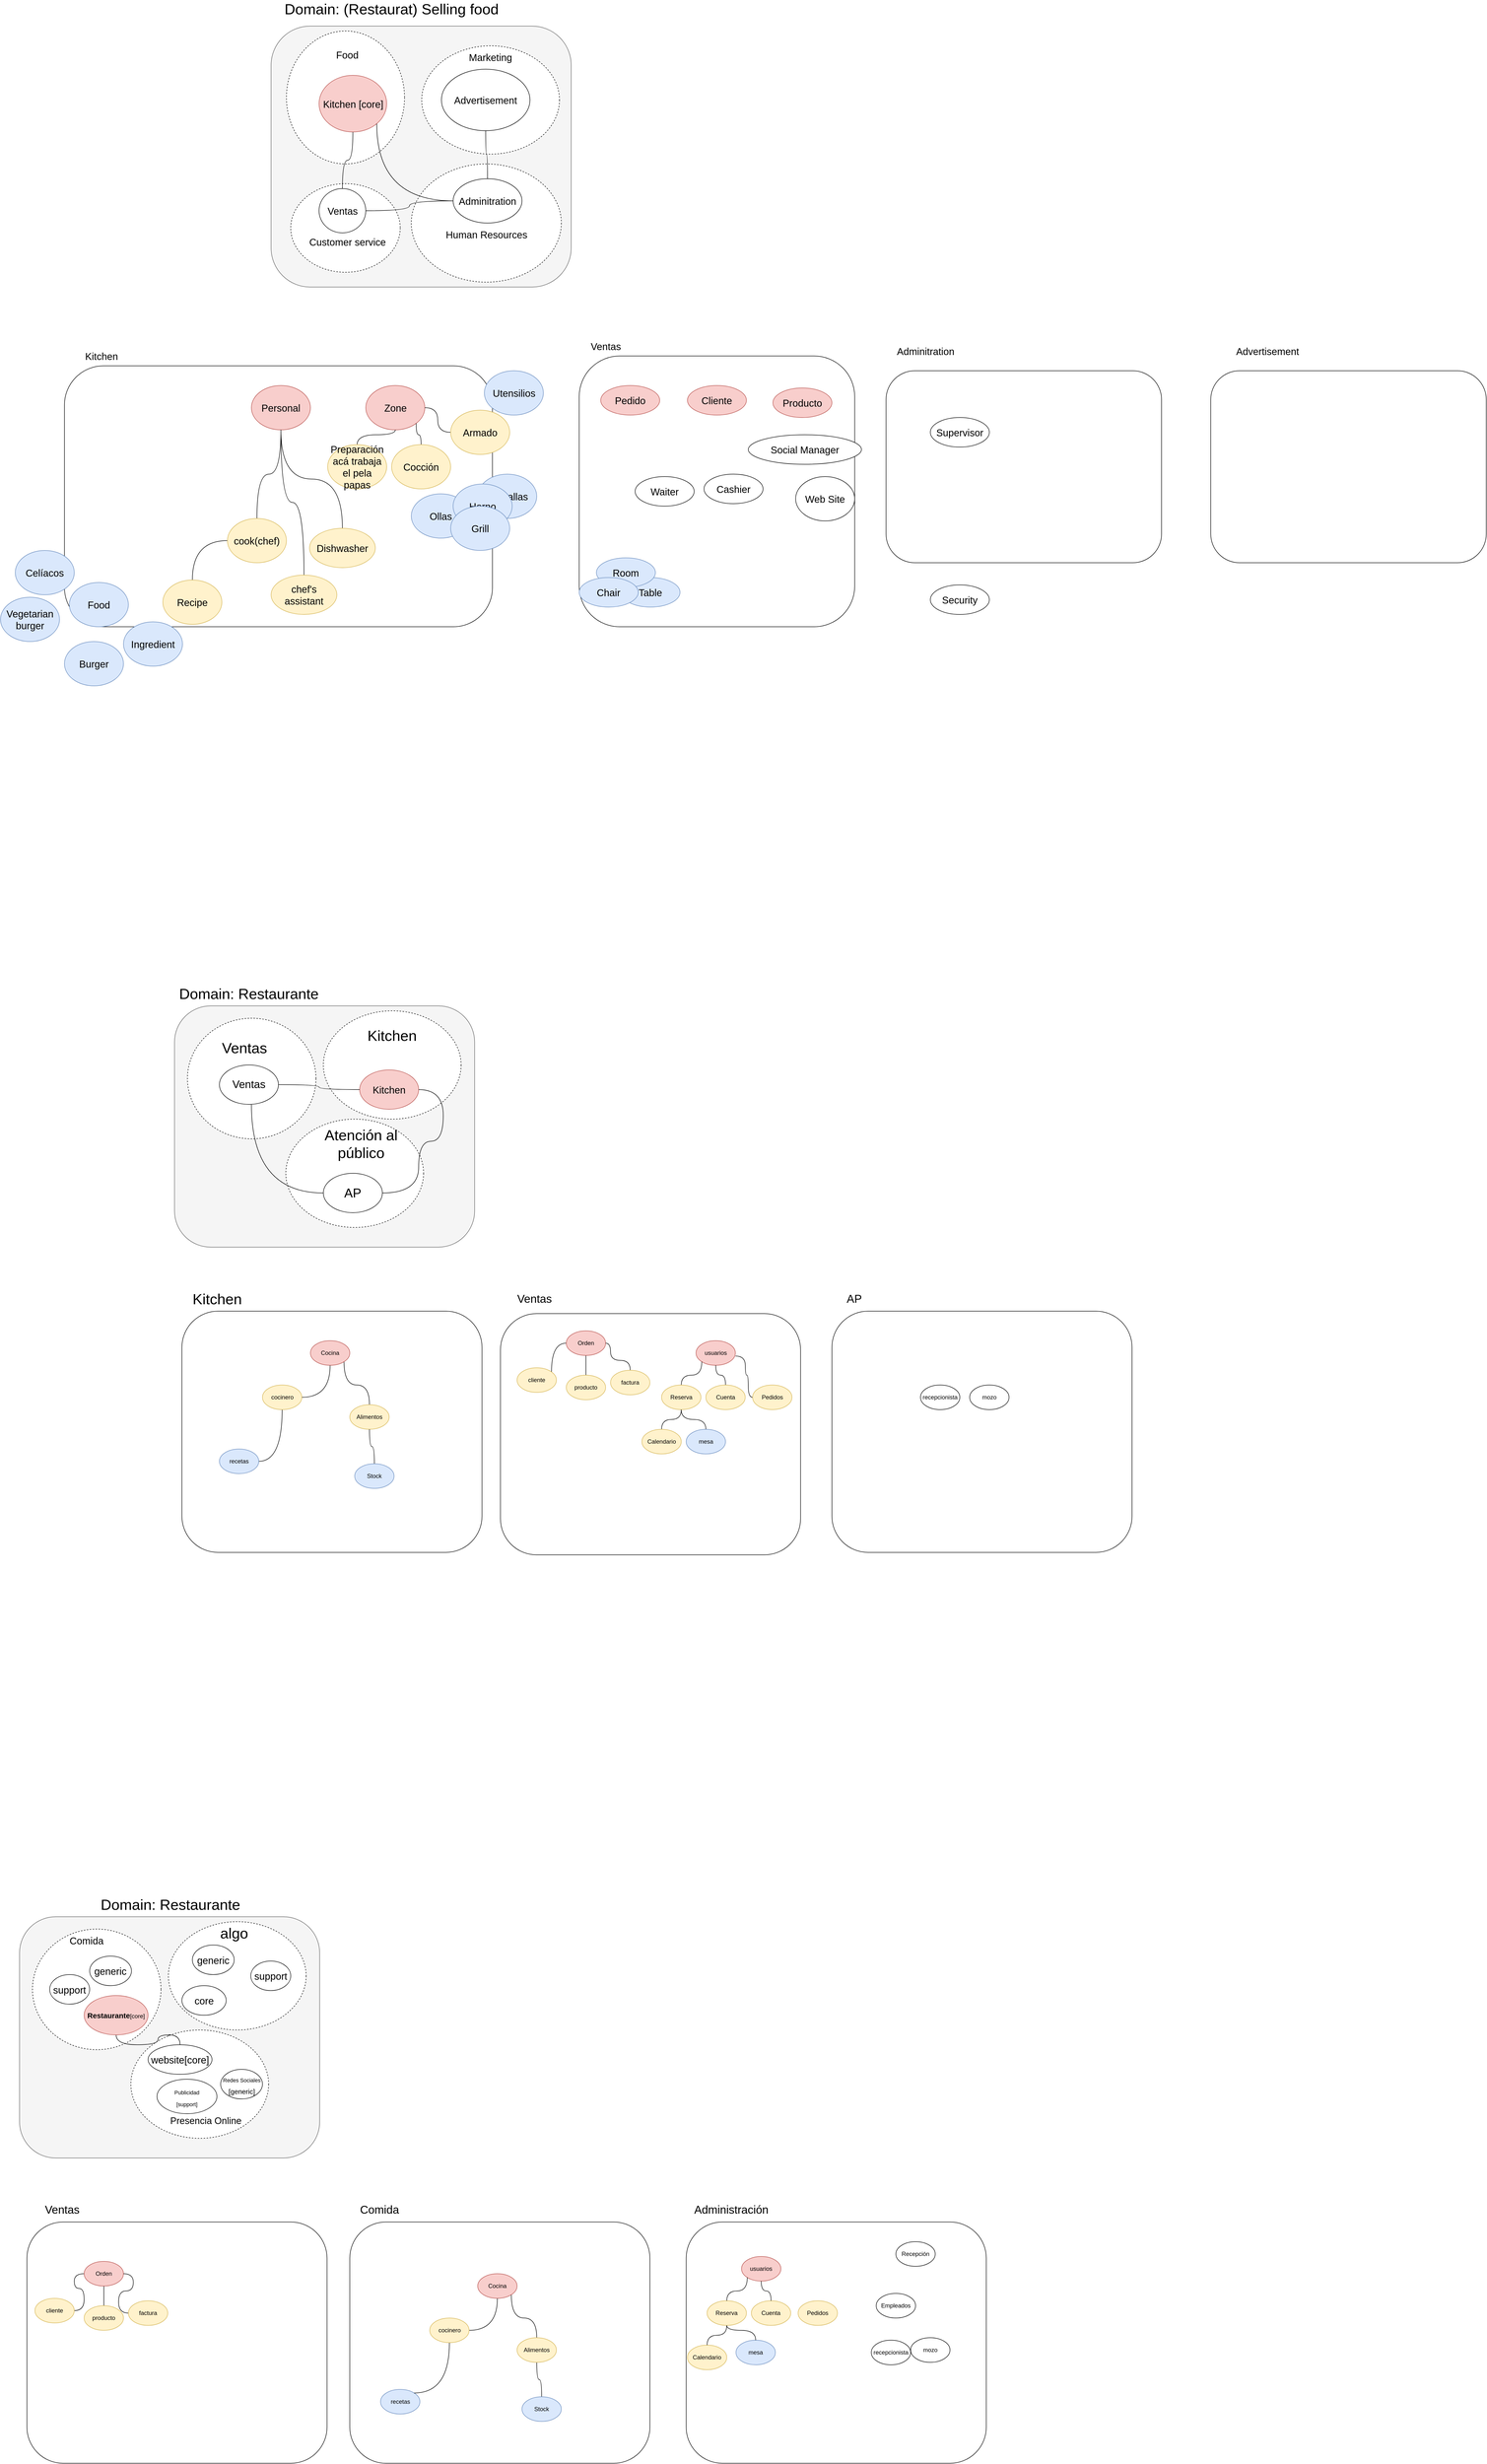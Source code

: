 <mxfile version="20.2.0" type="github" pages="3">
  <diagram id="0bSmpJjXT4QHC9Z0yinY" name="Análisis">
    <mxGraphModel dx="1831" dy="546" grid="1" gridSize="10" guides="1" tooltips="1" connect="1" arrows="1" fold="1" page="1" pageScale="1" pageWidth="850" pageHeight="1100" math="0" shadow="0">
      <root>
        <mxCell id="0" />
        <mxCell id="1" parent="0" />
        <mxCell id="0j5r0Ggs8z3PcVSd7wvj-18" value="" style="rounded=1;whiteSpace=wrap;html=1;fontSize=20;fillColor=#f5f5f5;fontColor=#333333;strokeColor=#666666;" vertex="1" parent="1">
          <mxGeometry x="-16.25" y="2330" width="610" height="490" as="geometry" />
        </mxCell>
        <mxCell id="-irWWOzhihdXzqLK1Ein-56" value="" style="rounded=1;whiteSpace=wrap;html=1;fontSize=20;fillColor=#f5f5f5;fontColor=#333333;strokeColor=#666666;" parent="1" vertex="1">
          <mxGeometry x="180" y="340" width="610" height="530" as="geometry" />
        </mxCell>
        <mxCell id="-irWWOzhihdXzqLK1Ein-37" value="" style="rounded=1;whiteSpace=wrap;html=1;fontSize=20;" parent="1" vertex="1">
          <mxGeometry x="-240" y="1030" width="870" height="530" as="geometry" />
        </mxCell>
        <mxCell id="-irWWOzhihdXzqLK1Ein-1" value="&lt;font style=&quot;font-size: 30px;&quot;&gt;Domain: (Restaurat) Selling food&lt;br&gt;&lt;/font&gt;" style="text;html=1;strokeColor=none;fillColor=none;align=center;verticalAlign=middle;whiteSpace=wrap;rounded=0;" parent="1" vertex="1">
          <mxGeometry x="116" y="290" width="617.5" height="30" as="geometry" />
        </mxCell>
        <mxCell id="-irWWOzhihdXzqLK1Ein-2" value="" style="ellipse;whiteSpace=wrap;html=1;fontSize=30;dashed=1;" parent="1" vertex="1">
          <mxGeometry x="211.25" y="350" width="240" height="270" as="geometry" />
        </mxCell>
        <mxCell id="-irWWOzhihdXzqLK1Ein-3" value="" style="ellipse;whiteSpace=wrap;html=1;fontSize=30;dashed=1;" parent="1" vertex="1">
          <mxGeometry x="486.25" y="380" width="280" height="220" as="geometry" />
        </mxCell>
        <mxCell id="-irWWOzhihdXzqLK1Ein-4" value="" style="ellipse;whiteSpace=wrap;html=1;fontSize=30;dashed=1;" parent="1" vertex="1">
          <mxGeometry x="220" y="660" width="222.5" height="180" as="geometry" />
        </mxCell>
        <mxCell id="-irWWOzhihdXzqLK1Ein-5" value="&lt;font style=&quot;font-size: 20px;&quot;&gt;Food&lt;/font&gt;" style="text;html=1;strokeColor=none;fillColor=none;align=center;verticalAlign=middle;whiteSpace=wrap;rounded=0;dashed=1;fontSize=30;" parent="1" vertex="1">
          <mxGeometry x="305" y="380" width="60" height="30" as="geometry" />
        </mxCell>
        <mxCell id="-irWWOzhihdXzqLK1Ein-6" value="&lt;font style=&quot;font-size: 20px;&quot;&gt;C&lt;/font&gt;&lt;font style=&quot;font-size: 20px;&quot;&gt;&lt;span class=&quot;VIiyi&quot; lang=&quot;en&quot;&gt;&lt;span data-number-of-phrases=&quot;1&quot; data-phrase-index=&quot;0&quot; data-language-to-translate-into=&quot;es&quot; data-language-for-alternatives=&quot;en&quot; class=&quot;JLqJ4b ChMk0b&quot;&gt;&lt;span class=&quot;Q4iAWc&quot;&gt;ustomer service&lt;/span&gt;&lt;/span&gt;&lt;/span&gt;&lt;/font&gt;" style="text;html=1;strokeColor=none;fillColor=none;align=center;verticalAlign=middle;whiteSpace=wrap;rounded=0;dashed=1;fontSize=30;" parent="1" vertex="1">
          <mxGeometry x="187.5" y="760" width="295" height="30" as="geometry" />
        </mxCell>
        <mxCell id="Ue44cO6_rPKiA-cW_K2B-14" style="edgeStyle=orthogonalEdgeStyle;curved=1;orthogonalLoop=1;jettySize=auto;html=1;endArrow=none;endFill=0;" parent="1" source="-irWWOzhihdXzqLK1Ein-8" target="-irWWOzhihdXzqLK1Ein-63" edge="1">
          <mxGeometry relative="1" as="geometry" />
        </mxCell>
        <mxCell id="-irWWOzhihdXzqLK1Ein-8" value="&lt;span class=&quot;VIiyi&quot; lang=&quot;en&quot;&gt;&lt;span data-number-of-phrases=&quot;1&quot; data-phrase-index=&quot;0&quot; data-language-to-translate-into=&quot;es&quot; data-language-for-alternatives=&quot;en&quot; class=&quot;JLqJ4b ChMk0b&quot;&gt;&lt;span class=&quot;Q4iAWc&quot;&gt;Kitchen [core]&lt;br&gt;&lt;/span&gt;&lt;/span&gt;&lt;/span&gt;" style="ellipse;whiteSpace=wrap;html=1;fontSize=20;fillColor=#f8cecc;strokeColor=#b85450;" parent="1" vertex="1">
          <mxGeometry x="277.5" y="440" width="137.5" height="115" as="geometry" />
        </mxCell>
        <mxCell id="-irWWOzhihdXzqLK1Ein-10" value="Advertisement" style="ellipse;whiteSpace=wrap;html=1;fontSize=20;" parent="1" vertex="1">
          <mxGeometry x="526.25" y="427.5" width="180" height="125" as="geometry" />
        </mxCell>
        <mxCell id="-irWWOzhihdXzqLK1Ein-11" value="&lt;font style=&quot;font-size: 20px;&quot;&gt;Marketing&lt;/font&gt;" style="text;html=1;strokeColor=none;fillColor=none;align=center;verticalAlign=middle;whiteSpace=wrap;rounded=0;dashed=1;fontSize=30;" parent="1" vertex="1">
          <mxGeometry x="566.25" y="390" width="120" height="20" as="geometry" />
        </mxCell>
        <mxCell id="-irWWOzhihdXzqLK1Ein-13" value="" style="ellipse;whiteSpace=wrap;html=1;fontSize=30;dashed=1;" parent="1" vertex="1">
          <mxGeometry x="465" y="620" width="305" height="240" as="geometry" />
        </mxCell>
        <mxCell id="Ue44cO6_rPKiA-cW_K2B-15" style="edgeStyle=orthogonalEdgeStyle;curved=1;orthogonalLoop=1;jettySize=auto;html=1;entryX=1;entryY=0.5;entryDx=0;entryDy=0;endArrow=none;endFill=0;" parent="1" source="-irWWOzhihdXzqLK1Ein-15" target="-irWWOzhihdXzqLK1Ein-63" edge="1">
          <mxGeometry relative="1" as="geometry" />
        </mxCell>
        <mxCell id="Ue44cO6_rPKiA-cW_K2B-16" style="edgeStyle=orthogonalEdgeStyle;curved=1;orthogonalLoop=1;jettySize=auto;html=1;entryX=1;entryY=1;entryDx=0;entryDy=0;endArrow=none;endFill=0;" parent="1" source="-irWWOzhihdXzqLK1Ein-15" target="-irWWOzhihdXzqLK1Ein-8" edge="1">
          <mxGeometry relative="1" as="geometry" />
        </mxCell>
        <mxCell id="Ue44cO6_rPKiA-cW_K2B-17" style="edgeStyle=orthogonalEdgeStyle;curved=1;orthogonalLoop=1;jettySize=auto;html=1;endArrow=none;endFill=0;" parent="1" source="-irWWOzhihdXzqLK1Ein-15" target="-irWWOzhihdXzqLK1Ein-10" edge="1">
          <mxGeometry relative="1" as="geometry" />
        </mxCell>
        <mxCell id="-irWWOzhihdXzqLK1Ein-15" value="Adminitration" style="ellipse;whiteSpace=wrap;html=1;fontSize=20;" parent="1" vertex="1">
          <mxGeometry x="550" y="650" width="140" height="90" as="geometry" />
        </mxCell>
        <mxCell id="-irWWOzhihdXzqLK1Ein-19" value="&lt;font style=&quot;font-size: 20px;&quot;&gt;Human Resources&lt;br&gt;&lt;/font&gt;" style="text;html=1;strokeColor=none;fillColor=none;align=center;verticalAlign=middle;whiteSpace=wrap;rounded=0;dashed=1;fontSize=30;" parent="1" vertex="1">
          <mxGeometry x="512.5" y="750" width="210" height="20" as="geometry" />
        </mxCell>
        <mxCell id="-irWWOzhihdXzqLK1Ein-21" value="Ingredient" style="ellipse;whiteSpace=wrap;html=1;fontSize=20;fillColor=#dae8fc;strokeColor=#6c8ebf;" parent="1" vertex="1">
          <mxGeometry x="-120" y="1550" width="120" height="90" as="geometry" />
        </mxCell>
        <mxCell id="Ue44cO6_rPKiA-cW_K2B-23" style="edgeStyle=orthogonalEdgeStyle;curved=1;orthogonalLoop=1;jettySize=auto;html=1;endArrow=none;endFill=0;" parent="1" source="-irWWOzhihdXzqLK1Ein-22" target="Ue44cO6_rPKiA-cW_K2B-22" edge="1">
          <mxGeometry relative="1" as="geometry" />
        </mxCell>
        <mxCell id="Ue44cO6_rPKiA-cW_K2B-53" style="edgeStyle=orthogonalEdgeStyle;curved=1;orthogonalLoop=1;jettySize=auto;html=1;endArrow=none;endFill=0;" parent="1" source="-irWWOzhihdXzqLK1Ein-22" target="-irWWOzhihdXzqLK1Ein-24" edge="1">
          <mxGeometry relative="1" as="geometry" />
        </mxCell>
        <mxCell id="-irWWOzhihdXzqLK1Ein-22" value="cook(chef)" style="ellipse;whiteSpace=wrap;html=1;fontSize=20;fillColor=#fff2cc;strokeColor=#d6b656;" parent="1" vertex="1">
          <mxGeometry x="91.25" y="1340" width="120" height="90" as="geometry" />
        </mxCell>
        <mxCell id="-irWWOzhihdXzqLK1Ein-24" value="Recipe" style="ellipse;whiteSpace=wrap;html=1;fontSize=20;fillColor=#fff2cc;strokeColor=#d6b656;" parent="1" vertex="1">
          <mxGeometry x="-40" y="1465" width="120" height="90" as="geometry" />
        </mxCell>
        <mxCell id="-irWWOzhihdXzqLK1Ein-36" value="&lt;span class=&quot;VIiyi&quot; lang=&quot;en&quot;&gt;&lt;span data-number-of-phrases=&quot;1&quot; data-phrase-index=&quot;0&quot; data-language-to-translate-into=&quot;es&quot; data-language-for-alternatives=&quot;en&quot; class=&quot;JLqJ4b ChMk0b&quot;&gt;&lt;span class=&quot;Q4iAWc&quot;&gt;Kitchen &lt;/span&gt;&lt;/span&gt;&lt;/span&gt;" style="text;html=1;align=center;verticalAlign=middle;resizable=0;points=[];autosize=1;strokeColor=none;fillColor=none;fontSize=20;" parent="1" vertex="1">
          <mxGeometry x="-210" y="990" width="90" height="40" as="geometry" />
        </mxCell>
        <mxCell id="-irWWOzhihdXzqLK1Ein-38" value="" style="rounded=1;whiteSpace=wrap;html=1;fontSize=20;" parent="1" vertex="1">
          <mxGeometry x="806.25" y="1010" width="560" height="550" as="geometry" />
        </mxCell>
        <mxCell id="-irWWOzhihdXzqLK1Ein-39" value="Ventas" style="text;html=1;align=center;verticalAlign=middle;resizable=0;points=[];autosize=1;strokeColor=none;fillColor=none;fontSize=20;" parent="1" vertex="1">
          <mxGeometry x="820" y="970" width="80" height="40" as="geometry" />
        </mxCell>
        <mxCell id="-irWWOzhihdXzqLK1Ein-42" value="Advertisement" style="text;html=1;align=center;verticalAlign=middle;resizable=0;points=[];autosize=1;strokeColor=none;fillColor=none;fontSize=20;" parent="1" vertex="1">
          <mxGeometry x="2130" y="980" width="150" height="40" as="geometry" />
        </mxCell>
        <mxCell id="-irWWOzhihdXzqLK1Ein-43" value="" style="rounded=1;whiteSpace=wrap;html=1;fontSize=20;" parent="1" vertex="1">
          <mxGeometry x="2090" y="1040" width="560" height="390" as="geometry" />
        </mxCell>
        <mxCell id="-irWWOzhihdXzqLK1Ein-44" value="Adminitration" style="text;html=1;align=center;verticalAlign=middle;resizable=0;points=[];autosize=1;strokeColor=none;fillColor=none;fontSize=20;" parent="1" vertex="1">
          <mxGeometry x="1440" y="980" width="140" height="40" as="geometry" />
        </mxCell>
        <mxCell id="-irWWOzhihdXzqLK1Ein-45" value="" style="rounded=1;whiteSpace=wrap;html=1;fontSize=20;" parent="1" vertex="1">
          <mxGeometry x="1430" y="1040" width="560" height="390" as="geometry" />
        </mxCell>
        <mxCell id="-irWWOzhihdXzqLK1Ein-46" value="Waiter" style="ellipse;whiteSpace=wrap;html=1;fontSize=20;" parent="1" vertex="1">
          <mxGeometry x="920" y="1255" width="120" height="60" as="geometry" />
        </mxCell>
        <mxCell id="-irWWOzhihdXzqLK1Ein-47" value="Cashier" style="ellipse;whiteSpace=wrap;html=1;fontSize=20;" parent="1" vertex="1">
          <mxGeometry x="1060" y="1250" width="120" height="60" as="geometry" />
        </mxCell>
        <mxCell id="-irWWOzhihdXzqLK1Ein-48" value="Table" style="ellipse;whiteSpace=wrap;html=1;fontSize=20;fillColor=#dae8fc;strokeColor=#6c8ebf;" parent="1" vertex="1">
          <mxGeometry x="891.25" y="1460" width="120" height="60" as="geometry" />
        </mxCell>
        <mxCell id="-irWWOzhihdXzqLK1Ein-49" value="Web Site" style="ellipse;whiteSpace=wrap;html=1;fontSize=20;direction=west;" parent="1" vertex="1">
          <mxGeometry x="1246.25" y="1255" width="120" height="90" as="geometry" />
        </mxCell>
        <mxCell id="-irWWOzhihdXzqLK1Ein-50" value="Social Manager" style="ellipse;whiteSpace=wrap;html=1;fontSize=20;" parent="1" vertex="1">
          <mxGeometry x="1150" y="1170" width="230" height="60" as="geometry" />
        </mxCell>
        <mxCell id="-irWWOzhihdXzqLK1Ein-51" value="Room" style="ellipse;whiteSpace=wrap;html=1;fontSize=20;fillColor=#dae8fc;strokeColor=#6c8ebf;" parent="1" vertex="1">
          <mxGeometry x="841.25" y="1420" width="120" height="60" as="geometry" />
        </mxCell>
        <mxCell id="-irWWOzhihdXzqLK1Ein-52" value="Chair" style="ellipse;whiteSpace=wrap;html=1;fontSize=20;fillColor=#dae8fc;strokeColor=#6c8ebf;" parent="1" vertex="1">
          <mxGeometry x="806.25" y="1460" width="120" height="60" as="geometry" />
        </mxCell>
        <mxCell id="-irWWOzhihdXzqLK1Ein-54" value="Burger" style="ellipse;whiteSpace=wrap;html=1;fontSize=20;fillColor=#dae8fc;strokeColor=#6c8ebf;" parent="1" vertex="1">
          <mxGeometry x="-240" y="1590" width="120" height="90" as="geometry" />
        </mxCell>
        <mxCell id="-irWWOzhihdXzqLK1Ein-55" value="Vegetarian burger" style="ellipse;whiteSpace=wrap;html=1;fontSize=20;fillColor=#dae8fc;strokeColor=#6c8ebf;" parent="1" vertex="1">
          <mxGeometry x="-370" y="1500" width="120" height="90" as="geometry" />
        </mxCell>
        <mxCell id="-irWWOzhihdXzqLK1Ein-57" value="Security" style="ellipse;whiteSpace=wrap;html=1;fontSize=20;" parent="1" vertex="1">
          <mxGeometry x="1520" y="1475" width="120" height="60" as="geometry" />
        </mxCell>
        <mxCell id="-irWWOzhihdXzqLK1Ein-58" value="Supervisor" style="ellipse;whiteSpace=wrap;html=1;fontSize=20;" parent="1" vertex="1">
          <mxGeometry x="1520" y="1135" width="120" height="60" as="geometry" />
        </mxCell>
        <mxCell id="Ue44cO6_rPKiA-cW_K2B-24" style="edgeStyle=orthogonalEdgeStyle;curved=1;orthogonalLoop=1;jettySize=auto;html=1;endArrow=none;endFill=0;" parent="1" source="-irWWOzhihdXzqLK1Ein-59" target="Ue44cO6_rPKiA-cW_K2B-22" edge="1">
          <mxGeometry relative="1" as="geometry" />
        </mxCell>
        <mxCell id="-irWWOzhihdXzqLK1Ein-59" value="&lt;span class=&quot;VIiyi&quot; lang=&quot;en&quot;&gt;&lt;span data-number-of-phrases=&quot;1&quot; data-phrase-index=&quot;0&quot; data-language-to-translate-into=&quot;es&quot; data-language-for-alternatives=&quot;en&quot; class=&quot;JLqJ4b ChMk0b&quot;&gt;&lt;span class=&quot;Q4iAWc&quot;&gt;chef&#39;s assistant&lt;/span&gt;&lt;/span&gt;&lt;/span&gt;" style="ellipse;whiteSpace=wrap;html=1;fontSize=20;fillColor=#fff2cc;strokeColor=#d6b656;" parent="1" vertex="1">
          <mxGeometry x="180" y="1455" width="133.75" height="80" as="geometry" />
        </mxCell>
        <mxCell id="-irWWOzhihdXzqLK1Ein-63" value="Ventas" style="ellipse;whiteSpace=wrap;html=1;fontSize=20;" parent="1" vertex="1">
          <mxGeometry x="277.5" y="670" width="95" height="90" as="geometry" />
        </mxCell>
        <mxCell id="Ue44cO6_rPKiA-cW_K2B-1" style="edgeStyle=orthogonalEdgeStyle;rounded=0;orthogonalLoop=1;jettySize=auto;html=1;exitX=0.5;exitY=1;exitDx=0;exitDy=0;" parent="1" source="-irWWOzhihdXzqLK1Ein-6" target="-irWWOzhihdXzqLK1Ein-6" edge="1">
          <mxGeometry relative="1" as="geometry" />
        </mxCell>
        <mxCell id="Ue44cO6_rPKiA-cW_K2B-18" value="Ollas" style="ellipse;whiteSpace=wrap;html=1;fontSize=20;fillColor=#dae8fc;strokeColor=#6c8ebf;" parent="1" vertex="1">
          <mxGeometry x="465" y="1290" width="120" height="90" as="geometry" />
        </mxCell>
        <mxCell id="Ue44cO6_rPKiA-cW_K2B-22" value="Personal" style="ellipse;whiteSpace=wrap;html=1;fontSize=20;fillColor=#f8cecc;strokeColor=#b85450;" parent="1" vertex="1">
          <mxGeometry x="140" y="1070" width="120" height="90" as="geometry" />
        </mxCell>
        <mxCell id="Ue44cO6_rPKiA-cW_K2B-32" style="edgeStyle=orthogonalEdgeStyle;curved=1;orthogonalLoop=1;jettySize=auto;html=1;endArrow=none;endFill=0;" parent="1" source="Ue44cO6_rPKiA-cW_K2B-31" target="Ue44cO6_rPKiA-cW_K2B-22" edge="1">
          <mxGeometry relative="1" as="geometry" />
        </mxCell>
        <mxCell id="Ue44cO6_rPKiA-cW_K2B-31" value="&lt;span class=&quot;VIiyi&quot; lang=&quot;en&quot;&gt;&lt;span data-number-of-phrases=&quot;1&quot; data-phrase-index=&quot;0&quot; data-language-to-translate-into=&quot;es&quot; data-language-for-alternatives=&quot;en&quot; class=&quot;JLqJ4b ChMk0b&quot;&gt;&lt;span class=&quot;Q4iAWc&quot;&gt;Dishwasher&lt;/span&gt;&lt;/span&gt;&lt;/span&gt;" style="ellipse;whiteSpace=wrap;html=1;fontSize=20;fillColor=#fff2cc;strokeColor=#d6b656;" parent="1" vertex="1">
          <mxGeometry x="258.13" y="1360" width="133.75" height="80" as="geometry" />
        </mxCell>
        <mxCell id="Ue44cO6_rPKiA-cW_K2B-33" value="Hornallas" style="ellipse;whiteSpace=wrap;html=1;fontSize=20;fillColor=#dae8fc;strokeColor=#6c8ebf;" parent="1" vertex="1">
          <mxGeometry x="600" y="1250" width="120" height="90" as="geometry" />
        </mxCell>
        <mxCell id="Ue44cO6_rPKiA-cW_K2B-38" value="Zone" style="ellipse;whiteSpace=wrap;html=1;fontSize=20;fillColor=#f8cecc;strokeColor=#b85450;" parent="1" vertex="1">
          <mxGeometry x="372.5" y="1070" width="120" height="90" as="geometry" />
        </mxCell>
        <mxCell id="Ue44cO6_rPKiA-cW_K2B-46" style="edgeStyle=orthogonalEdgeStyle;curved=1;orthogonalLoop=1;jettySize=auto;html=1;entryX=1;entryY=1;entryDx=0;entryDy=0;endArrow=none;endFill=0;" parent="1" source="Ue44cO6_rPKiA-cW_K2B-39" target="Ue44cO6_rPKiA-cW_K2B-38" edge="1">
          <mxGeometry relative="1" as="geometry" />
        </mxCell>
        <mxCell id="Ue44cO6_rPKiA-cW_K2B-39" value="Cocción" style="ellipse;whiteSpace=wrap;html=1;fontSize=20;fillColor=#fff2cc;strokeColor=#d6b656;" parent="1" vertex="1">
          <mxGeometry x="425" y="1190" width="120" height="90" as="geometry" />
        </mxCell>
        <mxCell id="Ue44cO6_rPKiA-cW_K2B-45" style="edgeStyle=orthogonalEdgeStyle;curved=1;orthogonalLoop=1;jettySize=auto;html=1;endArrow=none;endFill=0;" parent="1" source="Ue44cO6_rPKiA-cW_K2B-40" target="Ue44cO6_rPKiA-cW_K2B-38" edge="1">
          <mxGeometry relative="1" as="geometry" />
        </mxCell>
        <mxCell id="Ue44cO6_rPKiA-cW_K2B-40" value="Preparación acá trabaja el pela papas" style="ellipse;whiteSpace=wrap;html=1;fontSize=20;fillColor=#fff2cc;strokeColor=#d6b656;" parent="1" vertex="1">
          <mxGeometry x="295" y="1190" width="120" height="90" as="geometry" />
        </mxCell>
        <mxCell id="Ue44cO6_rPKiA-cW_K2B-41" value="Horno" style="ellipse;whiteSpace=wrap;html=1;fontSize=20;fillColor=#dae8fc;strokeColor=#6c8ebf;" parent="1" vertex="1">
          <mxGeometry x="550" y="1270" width="120" height="90" as="geometry" />
        </mxCell>
        <mxCell id="Ue44cO6_rPKiA-cW_K2B-42" value="Grill" style="ellipse;whiteSpace=wrap;html=1;fontSize=20;fillColor=#dae8fc;strokeColor=#6c8ebf;" parent="1" vertex="1">
          <mxGeometry x="545" y="1315" width="120" height="90" as="geometry" />
        </mxCell>
        <mxCell id="Ue44cO6_rPKiA-cW_K2B-43" value="Utensilios" style="ellipse;whiteSpace=wrap;html=1;fontSize=20;fillColor=#dae8fc;strokeColor=#6c8ebf;" parent="1" vertex="1">
          <mxGeometry x="613.5" y="1040" width="120" height="90" as="geometry" />
        </mxCell>
        <mxCell id="Ue44cO6_rPKiA-cW_K2B-47" value="Food" style="ellipse;whiteSpace=wrap;html=1;fontSize=20;fillColor=#dae8fc;strokeColor=#6c8ebf;" parent="1" vertex="1">
          <mxGeometry x="-230" y="1470" width="120" height="90" as="geometry" />
        </mxCell>
        <mxCell id="Ue44cO6_rPKiA-cW_K2B-51" value="Celíacos" style="ellipse;whiteSpace=wrap;html=1;fontSize=20;fillColor=#dae8fc;strokeColor=#6c8ebf;" parent="1" vertex="1">
          <mxGeometry x="-340" y="1405" width="120" height="90" as="geometry" />
        </mxCell>
        <mxCell id="Ue44cO6_rPKiA-cW_K2B-55" style="edgeStyle=orthogonalEdgeStyle;curved=1;orthogonalLoop=1;jettySize=auto;html=1;endArrow=none;endFill=0;" parent="1" source="Ue44cO6_rPKiA-cW_K2B-54" target="Ue44cO6_rPKiA-cW_K2B-38" edge="1">
          <mxGeometry relative="1" as="geometry" />
        </mxCell>
        <mxCell id="Ue44cO6_rPKiA-cW_K2B-54" value="Armado" style="ellipse;whiteSpace=wrap;html=1;fontSize=20;fillColor=#fff2cc;strokeColor=#d6b656;" parent="1" vertex="1">
          <mxGeometry x="545" y="1120" width="120" height="90" as="geometry" />
        </mxCell>
        <mxCell id="Ue44cO6_rPKiA-cW_K2B-56" value="Producto" style="ellipse;whiteSpace=wrap;html=1;fontSize=20;fillColor=#f8cecc;strokeColor=#b85450;" parent="1" vertex="1">
          <mxGeometry x="1200" y="1075" width="120" height="60" as="geometry" />
        </mxCell>
        <mxCell id="Ue44cO6_rPKiA-cW_K2B-58" value="Pedido" style="ellipse;whiteSpace=wrap;html=1;fontSize=20;fillColor=#f8cecc;strokeColor=#b85450;" parent="1" vertex="1">
          <mxGeometry x="850" y="1070" width="120" height="60" as="geometry" />
        </mxCell>
        <mxCell id="Ue44cO6_rPKiA-cW_K2B-59" value="Cliente" style="ellipse;whiteSpace=wrap;html=1;fontSize=20;fillColor=#f8cecc;strokeColor=#b85450;" parent="1" vertex="1">
          <mxGeometry x="1026.25" y="1070" width="120" height="60" as="geometry" />
        </mxCell>
        <mxCell id="0j5r0Ggs8z3PcVSd7wvj-1" value="&lt;font style=&quot;font-size: 30px;&quot;&gt;Domain: Restaurante&lt;br&gt;&lt;/font&gt;" style="text;html=1;strokeColor=none;fillColor=none;align=center;verticalAlign=middle;whiteSpace=wrap;rounded=0;" vertex="1" parent="1">
          <mxGeometry x="-25" y="2290" width="320" height="30" as="geometry" />
        </mxCell>
        <mxCell id="0j5r0Ggs8z3PcVSd7wvj-2" value="" style="ellipse;whiteSpace=wrap;html=1;fontSize=30;dashed=1;" vertex="1" parent="1">
          <mxGeometry x="10" y="2355" width="261.25" height="245" as="geometry" />
        </mxCell>
        <mxCell id="0j5r0Ggs8z3PcVSd7wvj-3" value="" style="ellipse;whiteSpace=wrap;html=1;fontSize=30;dashed=1;" vertex="1" parent="1">
          <mxGeometry x="286.25" y="2340" width="280" height="220" as="geometry" />
        </mxCell>
        <mxCell id="0j5r0Ggs8z3PcVSd7wvj-5" value="Ventas" style="text;html=1;strokeColor=none;fillColor=none;align=center;verticalAlign=middle;whiteSpace=wrap;rounded=0;dashed=1;fontSize=30;" vertex="1" parent="1">
          <mxGeometry x="96" y="2400" width="60" height="30" as="geometry" />
        </mxCell>
        <mxCell id="0j5r0Ggs8z3PcVSd7wvj-10" value="&lt;font style=&quot;font-size: 30px;&quot;&gt;Kitchen&lt;/font&gt;" style="text;html=1;strokeColor=none;fillColor=none;align=center;verticalAlign=middle;whiteSpace=wrap;rounded=0;dashed=1;fontSize=30;" vertex="1" parent="1">
          <mxGeometry x="366.25" y="2380" width="120" height="20" as="geometry" />
        </mxCell>
        <mxCell id="0j5r0Ggs8z3PcVSd7wvj-24" value="&lt;font style=&quot;font-size: 20px;&quot;&gt;Kitchen&lt;/font&gt;" style="ellipse;whiteSpace=wrap;html=1;fillColor=#f8cecc;strokeColor=#b85450;" vertex="1" parent="1">
          <mxGeometry x="360" y="2460" width="120" height="80" as="geometry" />
        </mxCell>
        <mxCell id="0j5r0Ggs8z3PcVSd7wvj-37" value="" style="ellipse;whiteSpace=wrap;html=1;fontSize=30;dashed=1;" vertex="1" parent="1">
          <mxGeometry x="210" y="2560" width="280" height="220" as="geometry" />
        </mxCell>
        <mxCell id="0j5r0Ggs8z3PcVSd7wvj-44" style="edgeStyle=orthogonalEdgeStyle;curved=1;orthogonalLoop=1;jettySize=auto;html=1;fontSize=23;endArrow=none;endFill=0;" edge="1" parent="1" source="0j5r0Ggs8z3PcVSd7wvj-38" target="0j5r0Ggs8z3PcVSd7wvj-24">
          <mxGeometry relative="1" as="geometry">
            <Array as="points">
              <mxPoint x="480" y="2710" />
              <mxPoint x="480" y="2605" />
              <mxPoint x="530" y="2605" />
              <mxPoint x="530" y="2500" />
            </Array>
          </mxGeometry>
        </mxCell>
        <mxCell id="0j5r0Ggs8z3PcVSd7wvj-38" value="&lt;font style=&quot;font-size: 26px;&quot;&gt;AP&lt;/font&gt;" style="ellipse;whiteSpace=wrap;html=1;" vertex="1" parent="1">
          <mxGeometry x="286.25" y="2670" width="120" height="80" as="geometry" />
        </mxCell>
        <mxCell id="0j5r0Ggs8z3PcVSd7wvj-42" style="edgeStyle=orthogonalEdgeStyle;orthogonalLoop=1;jettySize=auto;html=1;fontSize=23;curved=1;endArrow=none;endFill=0;" edge="1" parent="1" source="0j5r0Ggs8z3PcVSd7wvj-39" target="0j5r0Ggs8z3PcVSd7wvj-24">
          <mxGeometry relative="1" as="geometry" />
        </mxCell>
        <mxCell id="0j5r0Ggs8z3PcVSd7wvj-43" style="edgeStyle=orthogonalEdgeStyle;curved=1;orthogonalLoop=1;jettySize=auto;html=1;entryX=0;entryY=0.5;entryDx=0;entryDy=0;fontSize=23;endArrow=none;endFill=0;" edge="1" parent="1" source="0j5r0Ggs8z3PcVSd7wvj-39" target="0j5r0Ggs8z3PcVSd7wvj-38">
          <mxGeometry relative="1" as="geometry">
            <Array as="points">
              <mxPoint x="140" y="2710" />
            </Array>
          </mxGeometry>
        </mxCell>
        <mxCell id="0j5r0Ggs8z3PcVSd7wvj-39" value="&lt;font style=&quot;font-size: 22px;&quot;&gt;Ventas&lt;/font&gt;" style="ellipse;whiteSpace=wrap;html=1;" vertex="1" parent="1">
          <mxGeometry x="75" y="2450" width="120" height="80" as="geometry" />
        </mxCell>
        <mxCell id="0j5r0Ggs8z3PcVSd7wvj-40" value="Atención al público" style="text;html=1;strokeColor=none;fillColor=none;align=center;verticalAlign=middle;whiteSpace=wrap;rounded=0;dashed=1;fontSize=30;" vertex="1" parent="1">
          <mxGeometry x="242.5" y="2600" width="240" height="20" as="geometry" />
        </mxCell>
        <mxCell id="0j5r0Ggs8z3PcVSd7wvj-45" value="" style="rounded=1;whiteSpace=wrap;html=1;fontSize=20;" vertex="1" parent="1">
          <mxGeometry x="-1.25" y="2950" width="610" height="490" as="geometry" />
        </mxCell>
        <mxCell id="0j5r0Ggs8z3PcVSd7wvj-46" value="&lt;font style=&quot;font-size: 30px;&quot;&gt;Kitchen&lt;/font&gt;" style="text;html=1;align=center;verticalAlign=middle;resizable=0;points=[];autosize=1;strokeColor=none;fillColor=none;fontSize=23;" vertex="1" parent="1">
          <mxGeometry x="10" y="2900" width="120" height="50" as="geometry" />
        </mxCell>
        <mxCell id="0j5r0Ggs8z3PcVSd7wvj-17" style="edgeStyle=orthogonalEdgeStyle;rounded=0;orthogonalLoop=1;jettySize=auto;html=1;exitX=0.5;exitY=1;exitDx=0;exitDy=0;" edge="1" parent="1">
          <mxGeometry relative="1" as="geometry">
            <mxPoint x="141.25" y="3050" as="sourcePoint" />
            <mxPoint x="141.25" y="3050" as="targetPoint" />
          </mxGeometry>
        </mxCell>
        <mxCell id="0j5r0Ggs8z3PcVSd7wvj-61" style="edgeStyle=orthogonalEdgeStyle;curved=1;orthogonalLoop=1;jettySize=auto;html=1;fontSize=30;endArrow=none;endFill=0;" edge="1" parent="1" source="0j5r0Ggs8z3PcVSd7wvj-26" target="0j5r0Ggs8z3PcVSd7wvj-27">
          <mxGeometry relative="1" as="geometry" />
        </mxCell>
        <mxCell id="0j5r0Ggs8z3PcVSd7wvj-26" value="recetas" style="ellipse;whiteSpace=wrap;html=1;fillColor=#dae8fc;strokeColor=#6c8ebf;" vertex="1" parent="1">
          <mxGeometry x="75" y="3230" width="80" height="50" as="geometry" />
        </mxCell>
        <mxCell id="0j5r0Ggs8z3PcVSd7wvj-73" style="edgeStyle=orthogonalEdgeStyle;curved=1;orthogonalLoop=1;jettySize=auto;html=1;fontSize=30;endArrow=none;endFill=0;" edge="1" parent="1" source="0j5r0Ggs8z3PcVSd7wvj-27" target="0j5r0Ggs8z3PcVSd7wvj-70">
          <mxGeometry relative="1" as="geometry" />
        </mxCell>
        <mxCell id="0j5r0Ggs8z3PcVSd7wvj-27" value="cocinero" style="ellipse;whiteSpace=wrap;html=1;fillColor=#fff2cc;strokeColor=#d6b656;" vertex="1" parent="1">
          <mxGeometry x="162.5" y="3100" width="80" height="50" as="geometry" />
        </mxCell>
        <mxCell id="0j5r0Ggs8z3PcVSd7wvj-81" style="edgeStyle=orthogonalEdgeStyle;curved=1;orthogonalLoop=1;jettySize=auto;html=1;entryX=1;entryY=1;entryDx=0;entryDy=0;fontSize=30;endArrow=none;endFill=0;" edge="1" parent="1" source="0j5r0Ggs8z3PcVSd7wvj-35" target="0j5r0Ggs8z3PcVSd7wvj-70">
          <mxGeometry relative="1" as="geometry" />
        </mxCell>
        <mxCell id="0j5r0Ggs8z3PcVSd7wvj-35" value="Alimentos" style="ellipse;whiteSpace=wrap;html=1;fillColor=#fff2cc;strokeColor=#d6b656;" vertex="1" parent="1">
          <mxGeometry x="340" y="3140" width="80" height="50" as="geometry" />
        </mxCell>
        <mxCell id="0j5r0Ggs8z3PcVSd7wvj-55" style="edgeStyle=orthogonalEdgeStyle;curved=1;orthogonalLoop=1;jettySize=auto;html=1;entryX=0.5;entryY=1;entryDx=0;entryDy=0;fontSize=30;endArrow=none;endFill=0;" edge="1" parent="1" source="0j5r0Ggs8z3PcVSd7wvj-50">
          <mxGeometry relative="1" as="geometry">
            <mxPoint x="153.75" y="3070" as="targetPoint" />
          </mxGeometry>
        </mxCell>
        <mxCell id="0j5r0Ggs8z3PcVSd7wvj-54" style="edgeStyle=orthogonalEdgeStyle;curved=1;orthogonalLoop=1;jettySize=auto;html=1;entryX=0;entryY=0.5;entryDx=0;entryDy=0;fontSize=30;endArrow=none;endFill=0;" edge="1" parent="1" source="0j5r0Ggs8z3PcVSd7wvj-51">
          <mxGeometry relative="1" as="geometry">
            <mxPoint x="113.75" y="3045" as="targetPoint" />
          </mxGeometry>
        </mxCell>
        <mxCell id="0j5r0Ggs8z3PcVSd7wvj-56" style="edgeStyle=orthogonalEdgeStyle;curved=1;orthogonalLoop=1;jettySize=auto;html=1;entryX=1;entryY=1;entryDx=0;entryDy=0;fontSize=30;endArrow=none;endFill=0;" edge="1" parent="1" target="0j5r0Ggs8z3PcVSd7wvj-49">
          <mxGeometry relative="1" as="geometry">
            <mxPoint x="233.75" y="3139.957" as="sourcePoint" />
          </mxGeometry>
        </mxCell>
        <mxCell id="0j5r0Ggs8z3PcVSd7wvj-62" value="Ventas" style="text;html=1;align=center;verticalAlign=middle;resizable=0;points=[];autosize=1;strokeColor=none;fillColor=none;fontSize=23;" vertex="1" parent="1">
          <mxGeometry x="670" y="2905" width="90" height="40" as="geometry" />
        </mxCell>
        <mxCell id="0j5r0Ggs8z3PcVSd7wvj-63" value="" style="rounded=1;whiteSpace=wrap;html=1;fontSize=20;" vertex="1" parent="1">
          <mxGeometry x="646.25" y="2955" width="610" height="490" as="geometry" />
        </mxCell>
        <mxCell id="0j5r0Ggs8z3PcVSd7wvj-69" style="edgeStyle=orthogonalEdgeStyle;curved=1;orthogonalLoop=1;jettySize=auto;html=1;fontSize=30;endArrow=none;endFill=0;" edge="1" parent="1" source="0j5r0Ggs8z3PcVSd7wvj-28" target="0j5r0Ggs8z3PcVSd7wvj-64">
          <mxGeometry relative="1" as="geometry">
            <Array as="points">
              <mxPoint x="750" y="3015" />
            </Array>
          </mxGeometry>
        </mxCell>
        <mxCell id="0j5r0Ggs8z3PcVSd7wvj-28" value="cliente" style="ellipse;whiteSpace=wrap;html=1;fillColor=#fff2cc;strokeColor=#d6b656;" vertex="1" parent="1">
          <mxGeometry x="680" y="3065" width="80" height="50" as="geometry" />
        </mxCell>
        <mxCell id="0j5r0Ggs8z3PcVSd7wvj-29" value="usuarios" style="ellipse;whiteSpace=wrap;html=1;fillColor=#f8cecc;strokeColor=#b85450;" vertex="1" parent="1">
          <mxGeometry x="1043.75" y="3010" width="80" height="50" as="geometry" />
        </mxCell>
        <mxCell id="0j5r0Ggs8z3PcVSd7wvj-88" style="edgeStyle=orthogonalEdgeStyle;curved=1;orthogonalLoop=1;jettySize=auto;html=1;fontSize=30;endArrow=none;endFill=0;" edge="1" parent="1" source="0j5r0Ggs8z3PcVSd7wvj-31" target="0j5r0Ggs8z3PcVSd7wvj-34">
          <mxGeometry relative="1" as="geometry" />
        </mxCell>
        <mxCell id="0j5r0Ggs8z3PcVSd7wvj-31" value="mesa" style="ellipse;whiteSpace=wrap;html=1;fillColor=#dae8fc;strokeColor=#6c8ebf;" vertex="1" parent="1">
          <mxGeometry x="1023.75" y="3190" width="80" height="50" as="geometry" />
        </mxCell>
        <mxCell id="0j5r0Ggs8z3PcVSd7wvj-74" style="edgeStyle=orthogonalEdgeStyle;curved=1;orthogonalLoop=1;jettySize=auto;html=1;fontSize=30;endArrow=none;endFill=0;" edge="1" parent="1" source="0j5r0Ggs8z3PcVSd7wvj-32" target="0j5r0Ggs8z3PcVSd7wvj-64">
          <mxGeometry relative="1" as="geometry" />
        </mxCell>
        <mxCell id="0j5r0Ggs8z3PcVSd7wvj-32" value="producto" style="ellipse;whiteSpace=wrap;html=1;fillColor=#fff2cc;strokeColor=#d6b656;" vertex="1" parent="1">
          <mxGeometry x="780" y="3080" width="80" height="50" as="geometry" />
        </mxCell>
        <mxCell id="0j5r0Ggs8z3PcVSd7wvj-86" style="edgeStyle=orthogonalEdgeStyle;curved=1;orthogonalLoop=1;jettySize=auto;html=1;entryX=0;entryY=1;entryDx=0;entryDy=0;fontSize=30;endArrow=none;endFill=0;" edge="1" parent="1" source="0j5r0Ggs8z3PcVSd7wvj-34" target="0j5r0Ggs8z3PcVSd7wvj-29">
          <mxGeometry relative="1" as="geometry" />
        </mxCell>
        <mxCell id="0j5r0Ggs8z3PcVSd7wvj-34" value="Reserva" style="ellipse;whiteSpace=wrap;html=1;fillColor=#fff2cc;strokeColor=#d6b656;" vertex="1" parent="1">
          <mxGeometry x="973.75" y="3100" width="80" height="50" as="geometry" />
        </mxCell>
        <mxCell id="0j5r0Ggs8z3PcVSd7wvj-64" value="Orden" style="ellipse;whiteSpace=wrap;html=1;fillColor=#f8cecc;strokeColor=#b85450;" vertex="1" parent="1">
          <mxGeometry x="780" y="2990" width="80" height="50" as="geometry" />
        </mxCell>
        <mxCell id="0j5r0Ggs8z3PcVSd7wvj-75" style="edgeStyle=orthogonalEdgeStyle;curved=1;orthogonalLoop=1;jettySize=auto;html=1;fontSize=30;endArrow=none;endFill=0;" edge="1" parent="1" source="0j5r0Ggs8z3PcVSd7wvj-68" target="0j5r0Ggs8z3PcVSd7wvj-64">
          <mxGeometry relative="1" as="geometry">
            <Array as="points">
              <mxPoint x="910" y="3050" />
              <mxPoint x="870" y="3050" />
              <mxPoint x="870" y="3015" />
            </Array>
          </mxGeometry>
        </mxCell>
        <mxCell id="0j5r0Ggs8z3PcVSd7wvj-68" value="factura" style="ellipse;whiteSpace=wrap;html=1;fillColor=#fff2cc;strokeColor=#d6b656;" vertex="1" parent="1">
          <mxGeometry x="870" y="3070" width="80" height="50" as="geometry" />
        </mxCell>
        <mxCell id="0j5r0Ggs8z3PcVSd7wvj-70" value="Cocina" style="ellipse;whiteSpace=wrap;html=1;fillColor=#f8cecc;strokeColor=#b85450;" vertex="1" parent="1">
          <mxGeometry x="260" y="3010" width="80" height="50" as="geometry" />
        </mxCell>
        <mxCell id="0j5r0Ggs8z3PcVSd7wvj-91" style="edgeStyle=orthogonalEdgeStyle;curved=1;orthogonalLoop=1;jettySize=auto;html=1;entryX=1.003;entryY=0.623;entryDx=0;entryDy=0;entryPerimeter=0;fontSize=30;endArrow=none;endFill=0;" edge="1" parent="1" source="0j5r0Ggs8z3PcVSd7wvj-77" target="0j5r0Ggs8z3PcVSd7wvj-29">
          <mxGeometry relative="1" as="geometry">
            <Array as="points">
              <mxPoint x="1150" y="3125" />
              <mxPoint x="1150" y="3080" />
              <mxPoint x="1144" y="3080" />
              <mxPoint x="1144" y="3041" />
            </Array>
          </mxGeometry>
        </mxCell>
        <mxCell id="0j5r0Ggs8z3PcVSd7wvj-77" value="Pedidos" style="ellipse;whiteSpace=wrap;html=1;fillColor=#fff2cc;strokeColor=#d6b656;" vertex="1" parent="1">
          <mxGeometry x="1158.75" y="3100" width="80" height="50" as="geometry" />
        </mxCell>
        <mxCell id="0j5r0Ggs8z3PcVSd7wvj-80" style="edgeStyle=orthogonalEdgeStyle;curved=1;orthogonalLoop=1;jettySize=auto;html=1;fontSize=30;endArrow=none;endFill=0;" edge="1" parent="1" source="0j5r0Ggs8z3PcVSd7wvj-79" target="0j5r0Ggs8z3PcVSd7wvj-35">
          <mxGeometry relative="1" as="geometry" />
        </mxCell>
        <mxCell id="0j5r0Ggs8z3PcVSd7wvj-79" value="Stock" style="ellipse;whiteSpace=wrap;html=1;fillColor=#dae8fc;strokeColor=#6c8ebf;" vertex="1" parent="1">
          <mxGeometry x="350" y="3260" width="80" height="50" as="geometry" />
        </mxCell>
        <mxCell id="0j5r0Ggs8z3PcVSd7wvj-89" style="edgeStyle=orthogonalEdgeStyle;curved=1;orthogonalLoop=1;jettySize=auto;html=1;fontSize=30;endArrow=none;endFill=0;" edge="1" parent="1" source="0j5r0Ggs8z3PcVSd7wvj-83" target="0j5r0Ggs8z3PcVSd7wvj-29">
          <mxGeometry relative="1" as="geometry" />
        </mxCell>
        <mxCell id="0j5r0Ggs8z3PcVSd7wvj-83" value="Cuenta" style="ellipse;whiteSpace=wrap;html=1;fillColor=#fff2cc;strokeColor=#d6b656;" vertex="1" parent="1">
          <mxGeometry x="1063.75" y="3100" width="80" height="50" as="geometry" />
        </mxCell>
        <mxCell id="0j5r0Ggs8z3PcVSd7wvj-85" style="edgeStyle=orthogonalEdgeStyle;curved=1;orthogonalLoop=1;jettySize=auto;html=1;fontSize=30;endArrow=none;endFill=0;" edge="1" parent="1" source="0j5r0Ggs8z3PcVSd7wvj-84" target="0j5r0Ggs8z3PcVSd7wvj-34">
          <mxGeometry relative="1" as="geometry" />
        </mxCell>
        <mxCell id="0j5r0Ggs8z3PcVSd7wvj-84" value="Calendario" style="ellipse;whiteSpace=wrap;html=1;fillColor=#fff2cc;strokeColor=#d6b656;" vertex="1" parent="1">
          <mxGeometry x="933.75" y="3190" width="80" height="50" as="geometry" />
        </mxCell>
        <mxCell id="0j5r0Ggs8z3PcVSd7wvj-92" value="" style="rounded=1;whiteSpace=wrap;html=1;fontSize=20;" vertex="1" parent="1">
          <mxGeometry x="1320" y="2950" width="610" height="490" as="geometry" />
        </mxCell>
        <mxCell id="0j5r0Ggs8z3PcVSd7wvj-93" value="AP" style="text;html=1;align=center;verticalAlign=middle;resizable=0;points=[];autosize=1;strokeColor=none;fillColor=none;fontSize=23;" vertex="1" parent="1">
          <mxGeometry x="1340" y="2905" width="50" height="40" as="geometry" />
        </mxCell>
        <mxCell id="0j5r0Ggs8z3PcVSd7wvj-30" value="recepcionista" style="ellipse;whiteSpace=wrap;html=1;" vertex="1" parent="1">
          <mxGeometry x="1500" y="3100" width="80" height="50" as="geometry" />
        </mxCell>
        <mxCell id="0j5r0Ggs8z3PcVSd7wvj-33" value="mozo" style="ellipse;whiteSpace=wrap;html=1;" vertex="1" parent="1">
          <mxGeometry x="1600" y="3100" width="80" height="50" as="geometry" />
        </mxCell>
        <mxCell id="DAX1vT3-P7WtXW0Bt97T-1" value="1" style="rounded=1;whiteSpace=wrap;html=1;fontSize=20;fillColor=#f5f5f5;fontColor=#333333;strokeColor=#666666;" vertex="1" parent="1">
          <mxGeometry x="-331.25" y="4180" width="610" height="490" as="geometry" />
        </mxCell>
        <mxCell id="DAX1vT3-P7WtXW0Bt97T-2" value="&lt;font style=&quot;font-size: 30px;&quot;&gt;Domain: Restaurante&lt;br&gt;&lt;/font&gt;" style="text;html=1;strokeColor=none;fillColor=none;align=center;verticalAlign=middle;whiteSpace=wrap;rounded=0;" vertex="1" parent="1">
          <mxGeometry x="-188.75" y="4140" width="328.75" height="30" as="geometry" />
        </mxCell>
        <mxCell id="DAX1vT3-P7WtXW0Bt97T-3" value="" style="ellipse;whiteSpace=wrap;html=1;fontSize=30;dashed=1;" vertex="1" parent="1">
          <mxGeometry x="-305" y="4205" width="261.25" height="245" as="geometry" />
        </mxCell>
        <mxCell id="DAX1vT3-P7WtXW0Bt97T-4" value="" style="ellipse;whiteSpace=wrap;html=1;fontSize=30;dashed=1;" vertex="1" parent="1">
          <mxGeometry x="-28.75" y="4190" width="280" height="220" as="geometry" />
        </mxCell>
        <mxCell id="DAX1vT3-P7WtXW0Bt97T-6" value="&lt;font style=&quot;font-size: 20px;&quot;&gt;Comida&lt;/font&gt;" style="text;html=1;strokeColor=none;fillColor=none;align=center;verticalAlign=middle;whiteSpace=wrap;rounded=0;dashed=1;fontSize=30;" vertex="1" parent="1">
          <mxGeometry x="-230" y="4220" width="70" height="10" as="geometry" />
        </mxCell>
        <mxCell id="DAX1vT3-P7WtXW0Bt97T-8" value="" style="ellipse;whiteSpace=wrap;html=1;fontSize=30;dashed=1;" vertex="1" parent="1">
          <mxGeometry x="-105" y="4410" width="280" height="220" as="geometry" />
        </mxCell>
        <mxCell id="DAX1vT3-P7WtXW0Bt97T-69" style="edgeStyle=orthogonalEdgeStyle;curved=1;orthogonalLoop=1;jettySize=auto;html=1;fontSize=20;endArrow=none;endFill=0;" edge="1" parent="1" source="DAX1vT3-P7WtXW0Bt97T-13" target="DAX1vT3-P7WtXW0Bt97T-59">
          <mxGeometry relative="1" as="geometry" />
        </mxCell>
        <mxCell id="DAX1vT3-P7WtXW0Bt97T-13" value="&lt;font size=&quot;1&quot;&gt;&lt;b&gt;&lt;font style=&quot;font-size: 15px;&quot;&gt;Restaurante&lt;/font&gt;&lt;/b&gt;&lt;/font&gt;[core]" style="ellipse;whiteSpace=wrap;html=1;fillColor=#f8cecc;strokeColor=#b85450;" vertex="1" parent="1">
          <mxGeometry x="-200" y="4340" width="130" height="80" as="geometry" />
        </mxCell>
        <mxCell id="DAX1vT3-P7WtXW0Bt97T-15" value="" style="rounded=1;whiteSpace=wrap;html=1;fontSize=20;" vertex="1" parent="1">
          <mxGeometry x="-316.25" y="4800" width="610" height="490" as="geometry" />
        </mxCell>
        <mxCell id="DAX1vT3-P7WtXW0Bt97T-16" value="Ventas" style="text;html=1;align=center;verticalAlign=middle;resizable=0;points=[];autosize=1;strokeColor=none;fillColor=none;fontSize=23;" vertex="1" parent="1">
          <mxGeometry x="-290" y="4755" width="90" height="40" as="geometry" />
        </mxCell>
        <mxCell id="DAX1vT3-P7WtXW0Bt97T-17" style="edgeStyle=orthogonalEdgeStyle;rounded=0;orthogonalLoop=1;jettySize=auto;html=1;exitX=0.5;exitY=1;exitDx=0;exitDy=0;" edge="1" parent="1">
          <mxGeometry relative="1" as="geometry">
            <mxPoint x="-173.75" y="4900" as="sourcePoint" />
            <mxPoint x="-173.75" y="4900" as="targetPoint" />
          </mxGeometry>
        </mxCell>
        <mxCell id="DAX1vT3-P7WtXW0Bt97T-24" value="Comida" style="text;html=1;align=center;verticalAlign=middle;resizable=0;points=[];autosize=1;strokeColor=none;fillColor=none;fontSize=23;" vertex="1" parent="1">
          <mxGeometry x="350" y="4755" width="100" height="40" as="geometry" />
        </mxCell>
        <mxCell id="DAX1vT3-P7WtXW0Bt97T-25" value="" style="rounded=1;whiteSpace=wrap;html=1;fontSize=20;" vertex="1" parent="1">
          <mxGeometry x="340" y="4800" width="610" height="490" as="geometry" />
        </mxCell>
        <mxCell id="DAX1vT3-P7WtXW0Bt97T-53" style="edgeStyle=orthogonalEdgeStyle;curved=1;orthogonalLoop=1;jettySize=auto;html=1;entryX=0;entryY=0.5;entryDx=0;entryDy=0;fontSize=19;endArrow=none;endFill=0;" edge="1" parent="1" source="DAX1vT3-P7WtXW0Bt97T-27" target="DAX1vT3-P7WtXW0Bt97T-35">
          <mxGeometry relative="1" as="geometry" />
        </mxCell>
        <mxCell id="DAX1vT3-P7WtXW0Bt97T-27" value="cliente" style="ellipse;whiteSpace=wrap;html=1;fillColor=#fff2cc;strokeColor=#d6b656;" vertex="1" parent="1">
          <mxGeometry x="-300" y="4955" width="80" height="50" as="geometry" />
        </mxCell>
        <mxCell id="DAX1vT3-P7WtXW0Bt97T-31" style="edgeStyle=orthogonalEdgeStyle;curved=1;orthogonalLoop=1;jettySize=auto;html=1;fontSize=30;endArrow=none;endFill=0;" edge="1" source="DAX1vT3-P7WtXW0Bt97T-32" target="DAX1vT3-P7WtXW0Bt97T-35" parent="1">
          <mxGeometry relative="1" as="geometry" />
        </mxCell>
        <mxCell id="DAX1vT3-P7WtXW0Bt97T-32" value="producto" style="ellipse;whiteSpace=wrap;html=1;fillColor=#fff2cc;strokeColor=#d6b656;" vertex="1" parent="1">
          <mxGeometry x="-200" y="4970" width="80" height="50" as="geometry" />
        </mxCell>
        <mxCell id="DAX1vT3-P7WtXW0Bt97T-35" value="Orden" style="ellipse;whiteSpace=wrap;html=1;fillColor=#f8cecc;strokeColor=#b85450;" vertex="1" parent="1">
          <mxGeometry x="-200" y="4880" width="80" height="50" as="geometry" />
        </mxCell>
        <mxCell id="DAX1vT3-P7WtXW0Bt97T-54" style="edgeStyle=orthogonalEdgeStyle;curved=1;orthogonalLoop=1;jettySize=auto;html=1;entryX=1;entryY=0.5;entryDx=0;entryDy=0;fontSize=19;endArrow=none;endFill=0;" edge="1" parent="1" source="DAX1vT3-P7WtXW0Bt97T-37" target="DAX1vT3-P7WtXW0Bt97T-35">
          <mxGeometry relative="1" as="geometry" />
        </mxCell>
        <mxCell id="DAX1vT3-P7WtXW0Bt97T-37" value="factura" style="ellipse;whiteSpace=wrap;html=1;fillColor=#fff2cc;strokeColor=#d6b656;" vertex="1" parent="1">
          <mxGeometry x="-110" y="4960" width="80" height="50" as="geometry" />
        </mxCell>
        <mxCell id="DAX1vT3-P7WtXW0Bt97T-47" value="" style="rounded=1;whiteSpace=wrap;html=1;fontSize=20;" vertex="1" parent="1">
          <mxGeometry x="1023.75" y="4800" width="610" height="490" as="geometry" />
        </mxCell>
        <mxCell id="DAX1vT3-P7WtXW0Bt97T-48" value="Administración" style="text;html=1;align=center;verticalAlign=middle;resizable=0;points=[];autosize=1;strokeColor=none;fillColor=none;fontSize=23;" vertex="1" parent="1">
          <mxGeometry x="1030" y="4755" width="170" height="40" as="geometry" />
        </mxCell>
        <mxCell id="DAX1vT3-P7WtXW0Bt97T-49" value="recepcionista" style="ellipse;whiteSpace=wrap;html=1;" vertex="1" parent="1">
          <mxGeometry x="1400" y="5040" width="80" height="50" as="geometry" />
        </mxCell>
        <mxCell id="DAX1vT3-P7WtXW0Bt97T-50" value="mozo" style="ellipse;whiteSpace=wrap;html=1;" vertex="1" parent="1">
          <mxGeometry x="1480" y="5035" width="80" height="50" as="geometry" />
        </mxCell>
        <mxCell id="DAX1vT3-P7WtXW0Bt97T-19" value="recetas" style="ellipse;whiteSpace=wrap;html=1;fillColor=#dae8fc;strokeColor=#6c8ebf;" vertex="1" parent="1">
          <mxGeometry x="402.5" y="5140" width="80" height="50" as="geometry" />
        </mxCell>
        <mxCell id="DAX1vT3-P7WtXW0Bt97T-18" style="edgeStyle=orthogonalEdgeStyle;curved=1;orthogonalLoop=1;jettySize=auto;html=1;fontSize=30;endArrow=none;endFill=0;exitX=1;exitY=0;exitDx=0;exitDy=0;" edge="1" source="DAX1vT3-P7WtXW0Bt97T-19" target="DAX1vT3-P7WtXW0Bt97T-21" parent="1">
          <mxGeometry relative="1" as="geometry">
            <mxPoint x="495.0" y="5150.059" as="sourcePoint" />
          </mxGeometry>
        </mxCell>
        <mxCell id="DAX1vT3-P7WtXW0Bt97T-20" style="edgeStyle=orthogonalEdgeStyle;curved=1;orthogonalLoop=1;jettySize=auto;html=1;fontSize=30;endArrow=none;endFill=0;" edge="1" source="DAX1vT3-P7WtXW0Bt97T-21" target="DAX1vT3-P7WtXW0Bt97T-38" parent="1">
          <mxGeometry relative="1" as="geometry" />
        </mxCell>
        <mxCell id="DAX1vT3-P7WtXW0Bt97T-22" style="edgeStyle=orthogonalEdgeStyle;curved=1;orthogonalLoop=1;jettySize=auto;html=1;entryX=1;entryY=1;entryDx=0;entryDy=0;fontSize=30;endArrow=none;endFill=0;" edge="1" source="DAX1vT3-P7WtXW0Bt97T-23" target="DAX1vT3-P7WtXW0Bt97T-38" parent="1">
          <mxGeometry relative="1" as="geometry" />
        </mxCell>
        <mxCell id="DAX1vT3-P7WtXW0Bt97T-41" style="edgeStyle=orthogonalEdgeStyle;curved=1;orthogonalLoop=1;jettySize=auto;html=1;fontSize=30;endArrow=none;endFill=0;" edge="1" source="DAX1vT3-P7WtXW0Bt97T-42" target="DAX1vT3-P7WtXW0Bt97T-23" parent="1">
          <mxGeometry relative="1" as="geometry" />
        </mxCell>
        <mxCell id="DAX1vT3-P7WtXW0Bt97T-21" value="cocinero" style="ellipse;whiteSpace=wrap;html=1;fillColor=#fff2cc;strokeColor=#d6b656;" vertex="1" parent="1">
          <mxGeometry x="502.5" y="4995" width="80" height="50" as="geometry" />
        </mxCell>
        <mxCell id="DAX1vT3-P7WtXW0Bt97T-23" value="Alimentos" style="ellipse;whiteSpace=wrap;html=1;fillColor=#fff2cc;strokeColor=#d6b656;" vertex="1" parent="1">
          <mxGeometry x="680" y="5035" width="80" height="50" as="geometry" />
        </mxCell>
        <mxCell id="DAX1vT3-P7WtXW0Bt97T-38" value="Cocina" style="ellipse;whiteSpace=wrap;html=1;fillColor=#f8cecc;strokeColor=#b85450;" vertex="1" parent="1">
          <mxGeometry x="600" y="4905" width="80" height="50" as="geometry" />
        </mxCell>
        <mxCell id="DAX1vT3-P7WtXW0Bt97T-42" value="Stock" style="ellipse;whiteSpace=wrap;html=1;fillColor=#dae8fc;strokeColor=#6c8ebf;" vertex="1" parent="1">
          <mxGeometry x="690" y="5155" width="80" height="50" as="geometry" />
        </mxCell>
        <mxCell id="DAX1vT3-P7WtXW0Bt97T-28" value="usuarios" style="ellipse;whiteSpace=wrap;html=1;fillColor=#f8cecc;strokeColor=#b85450;" vertex="1" parent="1">
          <mxGeometry x="1136.25" y="4870" width="80" height="50" as="geometry" />
        </mxCell>
        <mxCell id="DAX1vT3-P7WtXW0Bt97T-30" value="mesa" style="ellipse;whiteSpace=wrap;html=1;fillColor=#dae8fc;strokeColor=#6c8ebf;" vertex="1" parent="1">
          <mxGeometry x="1125" y="5040" width="80" height="50" as="geometry" />
        </mxCell>
        <mxCell id="DAX1vT3-P7WtXW0Bt97T-34" value="Reserva" style="ellipse;whiteSpace=wrap;html=1;fillColor=#fff2cc;strokeColor=#d6b656;" vertex="1" parent="1">
          <mxGeometry x="1066.25" y="4960" width="80" height="50" as="geometry" />
        </mxCell>
        <mxCell id="DAX1vT3-P7WtXW0Bt97T-40" value="Pedidos" style="ellipse;whiteSpace=wrap;html=1;fillColor=#fff2cc;strokeColor=#d6b656;" vertex="1" parent="1">
          <mxGeometry x="1251.25" y="4960" width="80" height="50" as="geometry" />
        </mxCell>
        <mxCell id="DAX1vT3-P7WtXW0Bt97T-44" value="Cuenta" style="ellipse;whiteSpace=wrap;html=1;fillColor=#fff2cc;strokeColor=#d6b656;" vertex="1" parent="1">
          <mxGeometry x="1156.25" y="4960" width="80" height="50" as="geometry" />
        </mxCell>
        <mxCell id="DAX1vT3-P7WtXW0Bt97T-46" value="Calendario" style="ellipse;whiteSpace=wrap;html=1;fillColor=#fff2cc;strokeColor=#d6b656;" vertex="1" parent="1">
          <mxGeometry x="1026.25" y="5050" width="80" height="50" as="geometry" />
        </mxCell>
        <mxCell id="DAX1vT3-P7WtXW0Bt97T-29" style="edgeStyle=orthogonalEdgeStyle;curved=1;orthogonalLoop=1;jettySize=auto;html=1;fontSize=30;endArrow=none;endFill=0;" edge="1" source="DAX1vT3-P7WtXW0Bt97T-30" target="DAX1vT3-P7WtXW0Bt97T-34" parent="1">
          <mxGeometry relative="1" as="geometry" />
        </mxCell>
        <mxCell id="DAX1vT3-P7WtXW0Bt97T-33" style="edgeStyle=orthogonalEdgeStyle;curved=1;orthogonalLoop=1;jettySize=auto;html=1;entryX=0;entryY=1;entryDx=0;entryDy=0;fontSize=30;endArrow=none;endFill=0;" edge="1" source="DAX1vT3-P7WtXW0Bt97T-34" target="DAX1vT3-P7WtXW0Bt97T-28" parent="1">
          <mxGeometry relative="1" as="geometry" />
        </mxCell>
        <mxCell id="DAX1vT3-P7WtXW0Bt97T-43" style="edgeStyle=orthogonalEdgeStyle;curved=1;orthogonalLoop=1;jettySize=auto;html=1;fontSize=30;endArrow=none;endFill=0;" edge="1" source="DAX1vT3-P7WtXW0Bt97T-44" target="DAX1vT3-P7WtXW0Bt97T-28" parent="1">
          <mxGeometry relative="1" as="geometry" />
        </mxCell>
        <mxCell id="DAX1vT3-P7WtXW0Bt97T-45" style="edgeStyle=orthogonalEdgeStyle;curved=1;orthogonalLoop=1;jettySize=auto;html=1;fontSize=30;endArrow=none;endFill=0;" edge="1" source="DAX1vT3-P7WtXW0Bt97T-46" target="DAX1vT3-P7WtXW0Bt97T-34" parent="1">
          <mxGeometry relative="1" as="geometry" />
        </mxCell>
        <mxCell id="DAX1vT3-P7WtXW0Bt97T-56" value="Recepción" style="ellipse;whiteSpace=wrap;html=1;" vertex="1" parent="1">
          <mxGeometry x="1450" y="4840" width="80" height="50" as="geometry" />
        </mxCell>
        <mxCell id="DAX1vT3-P7WtXW0Bt97T-57" value="Empleados" style="ellipse;whiteSpace=wrap;html=1;" vertex="1" parent="1">
          <mxGeometry x="1410" y="4945" width="80" height="50" as="geometry" />
        </mxCell>
        <mxCell id="DAX1vT3-P7WtXW0Bt97T-59" value="website[core]" style="ellipse;whiteSpace=wrap;html=1;fontSize=20;" vertex="1" parent="1">
          <mxGeometry x="-70" y="4440" width="130" height="60" as="geometry" />
        </mxCell>
        <mxCell id="DAX1vT3-P7WtXW0Bt97T-60" value="algo" style="text;html=1;strokeColor=none;fillColor=none;align=center;verticalAlign=middle;whiteSpace=wrap;rounded=0;dashed=1;fontSize=30;" vertex="1" parent="1">
          <mxGeometry x="70" y="4195" width="70" height="35" as="geometry" />
        </mxCell>
        <mxCell id="DAX1vT3-P7WtXW0Bt97T-61" value="&lt;font style=&quot;font-size: 19px;&quot;&gt;Presencia Online&lt;br&gt;&lt;/font&gt;" style="text;html=1;strokeColor=none;fillColor=none;align=center;verticalAlign=middle;whiteSpace=wrap;rounded=0;dashed=1;fontSize=30;" vertex="1" parent="1">
          <mxGeometry x="-35" y="4580" width="165" height="20" as="geometry" />
        </mxCell>
        <mxCell id="DAX1vT3-P7WtXW0Bt97T-62" value="&lt;font style=&quot;font-size: 11px;&quot;&gt;Redes Sociales &lt;/font&gt;&lt;font style=&quot;font-size: 14px;&quot;&gt;[generic]&lt;/font&gt;" style="ellipse;whiteSpace=wrap;html=1;fontSize=20;" vertex="1" parent="1">
          <mxGeometry x="77.5" y="4490" width="85" height="60" as="geometry" />
        </mxCell>
        <mxCell id="DAX1vT3-P7WtXW0Bt97T-63" value="&lt;font style=&quot;font-size: 11px;&quot;&gt;Publicidad&lt;br&gt;[support]&lt;/font&gt;" style="ellipse;whiteSpace=wrap;html=1;fontSize=20;" vertex="1" parent="1">
          <mxGeometry x="-51.87" y="4510" width="121.87" height="70" as="geometry" />
        </mxCell>
        <mxCell id="DAX1vT3-P7WtXW0Bt97T-64" value="support" style="ellipse;whiteSpace=wrap;html=1;fontSize=20;" vertex="1" parent="1">
          <mxGeometry x="-270" y="4297.5" width="81.25" height="60" as="geometry" />
        </mxCell>
        <mxCell id="DAX1vT3-P7WtXW0Bt97T-65" value="generic" style="ellipse;whiteSpace=wrap;html=1;fontSize=20;" vertex="1" parent="1">
          <mxGeometry x="-188.75" y="4260" width="85" height="60" as="geometry" />
        </mxCell>
        <mxCell id="DAX1vT3-P7WtXW0Bt97T-66" value="core" style="ellipse;whiteSpace=wrap;html=1;fontSize=20;" vertex="1" parent="1">
          <mxGeometry x="-1.25" y="4320" width="90" height="60" as="geometry" />
        </mxCell>
        <mxCell id="DAX1vT3-P7WtXW0Bt97T-67" value="support" style="ellipse;whiteSpace=wrap;html=1;fontSize=20;" vertex="1" parent="1">
          <mxGeometry x="138.75" y="4270" width="81.25" height="60" as="geometry" />
        </mxCell>
        <mxCell id="DAX1vT3-P7WtXW0Bt97T-68" value="generic" style="ellipse;whiteSpace=wrap;html=1;fontSize=20;" vertex="1" parent="1">
          <mxGeometry x="20" y="4237.5" width="85" height="60" as="geometry" />
        </mxCell>
      </root>
    </mxGraphModel>
  </diagram>
  <diagram id="92EMf9NmiPNLdvf561jD" name="Modelo de dominio">
    <mxGraphModel dx="1422" dy="792" grid="1" gridSize="10" guides="1" tooltips="1" connect="1" arrows="1" fold="1" page="1" pageScale="1" pageWidth="850" pageHeight="1100" math="0" shadow="0">
      <root>
        <mxCell id="0" />
        <mxCell id="1" parent="0" />
      </root>
    </mxGraphModel>
  </diagram>
  <diagram id="ce15cj5fZXZKw39M88a2" name="Eventos de dominios">
    <mxGraphModel dx="1422" dy="792" grid="1" gridSize="10" guides="1" tooltips="1" connect="1" arrows="1" fold="1" page="1" pageScale="1" pageWidth="850" pageHeight="1100" math="0" shadow="0">
      <root>
        <mxCell id="0" />
        <mxCell id="1" parent="0" />
      </root>
    </mxGraphModel>
  </diagram>
</mxfile>

